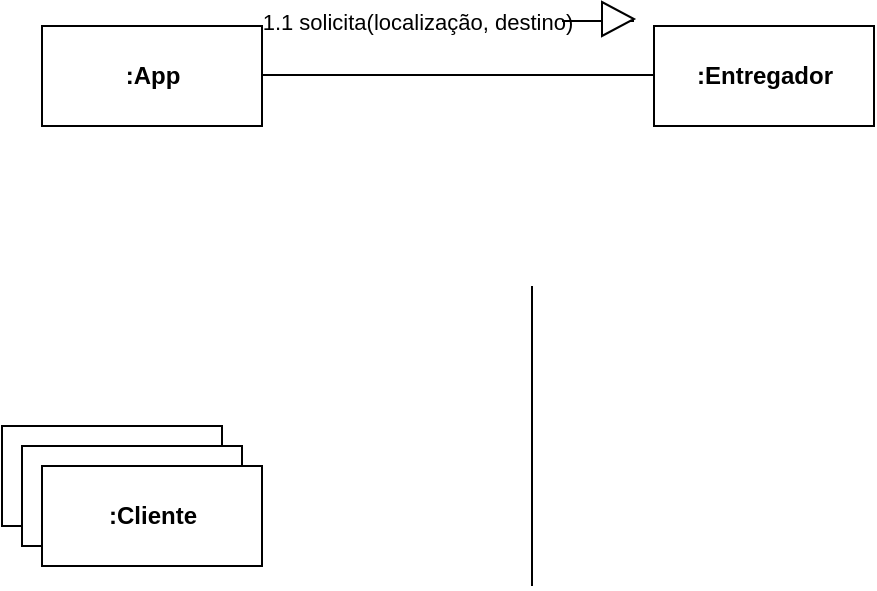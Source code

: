 <mxfile version="18.1.2" type="github">
  <diagram id="CYms357M9IINYG30bXpw" name="Page-1">
    <mxGraphModel dx="1278" dy="571" grid="1" gridSize="10" guides="1" tooltips="1" connect="1" arrows="1" fold="1" page="1" pageScale="1" pageWidth="827" pageHeight="1169" math="0" shadow="0">
      <root>
        <mxCell id="0" />
        <mxCell id="1" parent="0" />
        <mxCell id="O2R2ElD3qq0XadTc_z8P-17" style="edgeStyle=orthogonalEdgeStyle;rounded=0;orthogonalLoop=1;jettySize=auto;html=1;entryX=1;entryY=0.5;entryDx=0;entryDy=0;endArrow=none;endFill=0;" edge="1" parent="1">
          <mxGeometry relative="1" as="geometry">
            <mxPoint x="580" y="174.5" as="sourcePoint" />
            <mxPoint x="380" y="174.5" as="targetPoint" />
          </mxGeometry>
        </mxCell>
        <mxCell id="O2R2ElD3qq0XadTc_z8P-20" value="1.1 solicita(localização, destino)&amp;nbsp;" style="edgeLabel;html=1;align=center;verticalAlign=middle;resizable=0;points=[];" vertex="1" connectable="0" parent="O2R2ElD3qq0XadTc_z8P-17">
          <mxGeometry x="0.292" y="-2" relative="1" as="geometry">
            <mxPoint x="8" y="-25" as="offset" />
          </mxGeometry>
        </mxCell>
        <mxCell id="O2R2ElD3qq0XadTc_z8P-18" style="edgeStyle=orthogonalEdgeStyle;rounded=0;orthogonalLoop=1;jettySize=auto;html=1;endArrow=none;endFill=0;" edge="1" parent="1">
          <mxGeometry relative="1" as="geometry">
            <mxPoint x="515" y="280" as="sourcePoint" />
            <mxPoint x="515" y="430" as="targetPoint" />
          </mxGeometry>
        </mxCell>
        <mxCell id="O2R2ElD3qq0XadTc_z8P-24" style="edgeStyle=orthogonalEdgeStyle;rounded=0;orthogonalLoop=1;jettySize=auto;html=1;exitX=1;exitY=0.5;exitDx=0;exitDy=0;exitPerimeter=0;endArrow=none;endFill=0;" edge="1" parent="1">
          <mxGeometry relative="1" as="geometry">
            <mxPoint x="530" y="148" as="targetPoint" />
            <mxPoint x="566" y="147.5" as="sourcePoint" />
          </mxGeometry>
        </mxCell>
        <mxCell id="O2R2ElD3qq0XadTc_z8P-21" value="" style="html=1;shadow=0;dashed=0;align=center;verticalAlign=middle;shape=mxgraph.arrows2.arrow;dy=0.6;dx=40;notch=0;" vertex="1" parent="1">
          <mxGeometry x="550" y="138" width="16" height="17" as="geometry" />
        </mxCell>
        <mxCell id="O2R2ElD3qq0XadTc_z8P-25" value="Object" style="html=1;rounded=0;sketch=0;" vertex="1" parent="1">
          <mxGeometry x="250" y="350" width="110" height="50" as="geometry" />
        </mxCell>
        <mxCell id="O2R2ElD3qq0XadTc_z8P-26" value="Object" style="html=1;rounded=0;sketch=0;" vertex="1" parent="1">
          <mxGeometry x="260" y="360" width="110" height="50" as="geometry" />
        </mxCell>
        <mxCell id="O2R2ElD3qq0XadTc_z8P-27" value="&lt;b&gt;:Cliente&lt;/b&gt;" style="html=1;rounded=0;sketch=0;" vertex="1" parent="1">
          <mxGeometry x="270" y="370" width="110" height="50" as="geometry" />
        </mxCell>
        <mxCell id="O2R2ElD3qq0XadTc_z8P-28" value="&lt;b&gt;:App&lt;/b&gt;" style="html=1;rounded=0;sketch=0;" vertex="1" parent="1">
          <mxGeometry x="270" y="150" width="110" height="50" as="geometry" />
        </mxCell>
        <mxCell id="O2R2ElD3qq0XadTc_z8P-29" value="&lt;b&gt;:Entregador&lt;/b&gt;" style="html=1;rounded=0;sketch=0;" vertex="1" parent="1">
          <mxGeometry x="576" y="150" width="110" height="50" as="geometry" />
        </mxCell>
      </root>
    </mxGraphModel>
  </diagram>
</mxfile>
